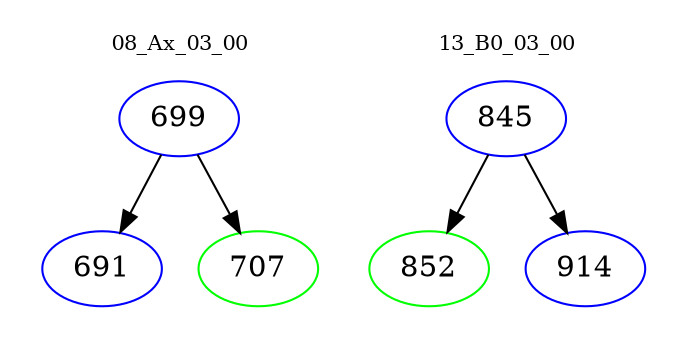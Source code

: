 digraph{
subgraph cluster_0 {
color = white
label = "08_Ax_03_00";
fontsize=10;
T0_699 [label="699", color="blue"]
T0_699 -> T0_691 [color="black"]
T0_691 [label="691", color="blue"]
T0_699 -> T0_707 [color="black"]
T0_707 [label="707", color="green"]
}
subgraph cluster_1 {
color = white
label = "13_B0_03_00";
fontsize=10;
T1_845 [label="845", color="blue"]
T1_845 -> T1_852 [color="black"]
T1_852 [label="852", color="green"]
T1_845 -> T1_914 [color="black"]
T1_914 [label="914", color="blue"]
}
}

